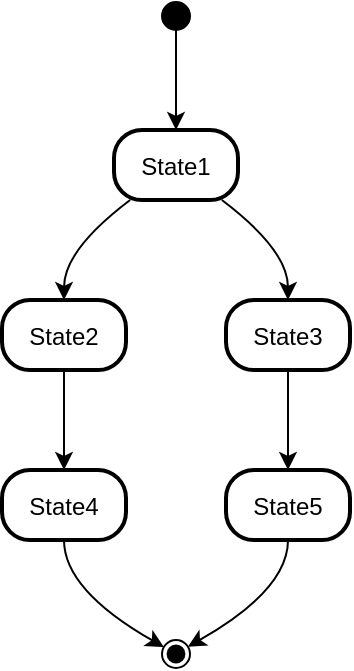 <mxfile version="24.8.6">
  <diagram name="Pagina-1" id="MHwgSLlAGjfCZBLafRYp">
    <mxGraphModel>
      <root>
        <mxCell id="0" />
        <mxCell id="1" parent="0" />
        <mxCell id="2" value="" style="ellipse;fillColor=strokeColor;" vertex="1" parent="1">
          <mxGeometry x="88" y="8" width="14" height="14" as="geometry" />
        </mxCell>
        <mxCell id="3" value="State1" style="rounded=1;arcSize=40;strokeWidth=2" vertex="1" parent="1">
          <mxGeometry x="64" y="72" width="62" height="35" as="geometry" />
        </mxCell>
        <mxCell id="4" value="State2" style="rounded=1;arcSize=40;strokeWidth=2" vertex="1" parent="1">
          <mxGeometry x="8" y="157" width="62" height="35" as="geometry" />
        </mxCell>
        <mxCell id="5" value="State3" style="rounded=1;arcSize=40;strokeWidth=2" vertex="1" parent="1">
          <mxGeometry x="120" y="157" width="62" height="35" as="geometry" />
        </mxCell>
        <mxCell id="6" value="State4" style="rounded=1;arcSize=40;strokeWidth=2" vertex="1" parent="1">
          <mxGeometry x="8" y="242" width="62" height="35" as="geometry" />
        </mxCell>
        <mxCell id="7" value="State5" style="rounded=1;arcSize=40;strokeWidth=2" vertex="1" parent="1">
          <mxGeometry x="120" y="242" width="62" height="35" as="geometry" />
        </mxCell>
        <mxCell id="8" value="" style="ellipse;shape=endState;fillColor=strokeColor;" vertex="1" parent="1">
          <mxGeometry x="88" y="327" width="14" height="14" as="geometry" />
        </mxCell>
        <mxCell id="9" value="" style="curved=1;startArrow=none;;exitX=0.49;exitY=1;entryX=0.5;entryY=0;" edge="1" parent="1" source="2" target="3">
          <mxGeometry relative="1" as="geometry">
            <Array as="points" />
          </mxGeometry>
        </mxCell>
        <mxCell id="10" value="" style="curved=1;startArrow=none;;exitX=0.13;exitY=1;entryX=0.5;entryY=0;" edge="1" parent="1" source="3" target="4">
          <mxGeometry relative="1" as="geometry">
            <Array as="points">
              <mxPoint x="39" y="132" />
            </Array>
          </mxGeometry>
        </mxCell>
        <mxCell id="11" value="" style="curved=1;startArrow=none;;exitX=0.87;exitY=1;entryX=0.5;entryY=0;" edge="1" parent="1" source="3" target="5">
          <mxGeometry relative="1" as="geometry">
            <Array as="points">
              <mxPoint x="151" y="132" />
            </Array>
          </mxGeometry>
        </mxCell>
        <mxCell id="12" value="" style="curved=1;startArrow=none;;exitX=0.5;exitY=1;entryX=0.5;entryY=0;" edge="1" parent="1" source="4" target="6">
          <mxGeometry relative="1" as="geometry">
            <Array as="points" />
          </mxGeometry>
        </mxCell>
        <mxCell id="13" value="" style="curved=1;startArrow=none;;exitX=0.5;exitY=1;entryX=0.5;entryY=0;" edge="1" parent="1" source="5" target="7">
          <mxGeometry relative="1" as="geometry">
            <Array as="points" />
          </mxGeometry>
        </mxCell>
        <mxCell id="14" value="" style="curved=1;startArrow=none;;exitX=0.5;exitY=1;entryX=-0.01;entryY=0.21;" edge="1" parent="1" source="6" target="8">
          <mxGeometry relative="1" as="geometry">
            <Array as="points">
              <mxPoint x="39" y="302" />
            </Array>
          </mxGeometry>
        </mxCell>
        <mxCell id="15" value="" style="curved=1;startArrow=none;;exitX=0.5;exitY=1;entryX=0.99;entryY=0.21;" edge="1" parent="1" source="7" target="8">
          <mxGeometry relative="1" as="geometry">
            <Array as="points">
              <mxPoint x="151" y="302" />
            </Array>
          </mxGeometry>
        </mxCell>
      </root>
    </mxGraphModel>
  </diagram>
</mxfile>
